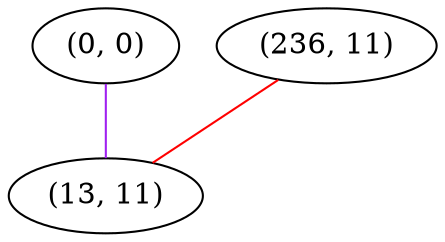 graph "" {
"(0, 0)";
"(236, 11)";
"(13, 11)";
"(0, 0)" -- "(13, 11)"  [color=purple, key=0, weight=4];
"(236, 11)" -- "(13, 11)"  [color=red, key=0, weight=1];
}
